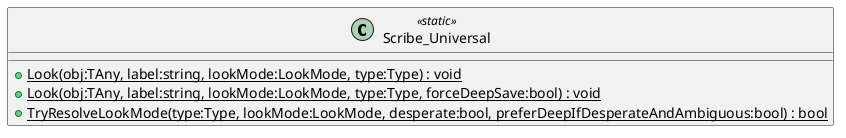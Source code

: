 @startuml
class Scribe_Universal <<static>> {
    + {static} Look(obj:TAny, label:string, lookMode:LookMode, type:Type) : void
    + {static} Look(obj:TAny, label:string, lookMode:LookMode, type:Type, forceDeepSave:bool) : void
    + {static} TryResolveLookMode(type:Type, lookMode:LookMode, desperate:bool, preferDeepIfDesperateAndAmbiguous:bool) : bool
}
@enduml
